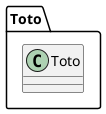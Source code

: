 {
  "sha1": "3lnmgpsouuc5hwiyshmb82mceocnutf",
  "insertion": {
    "when": "2024-05-30T20:48:20.298Z",
    "user": "plantuml@gmail.com"
  }
}
@startuml
package Toto {
  class Toto
}
@enduml
